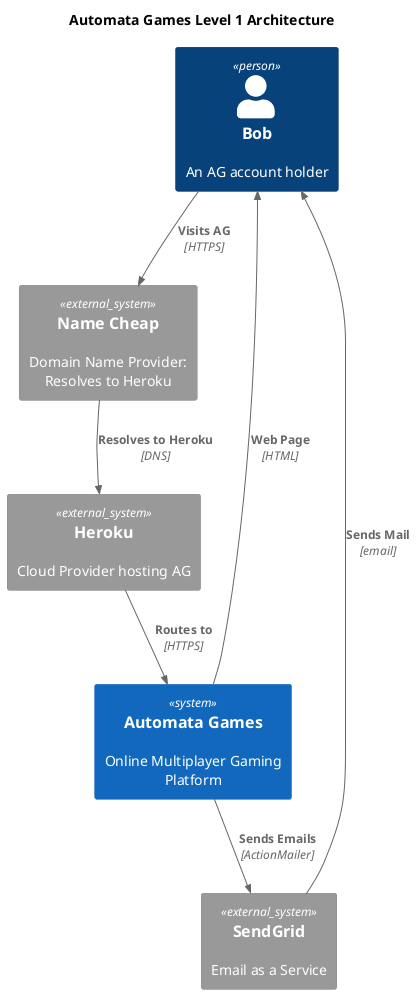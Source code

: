 @startuml ag_level1
!include <C4/C4_Container>
title Automata Games Level 1 Architecture
Person(ubob, "Bob", "An AG account holder")
System_Ext(namecheap, "Name Cheap", "Domain Name Provider: Resolves to Heroku")
System_Ext(hk, "Heroku", "Cloud Provider hosting AG")
System(ag, "Automata Games", "Online Multiplayer Gaming Platform")
System_Ext(sendgrid, "SendGrid", "Email as a Service")

Rel_D(ubob, namecheap, "Visits AG", "HTTPS")
Rel(namecheap, hk, "Resolves to Heroku", "DNS")
Rel(hk, ag, "Routes to", "HTTPS")
Rel(ag, sendgrid, "Sends Emails", "ActionMailer")
Rel(sendgrid, ubob, "Sends Mail", "email")
Rel(ag, ubob, "Web Page", "HTML")
@enduml